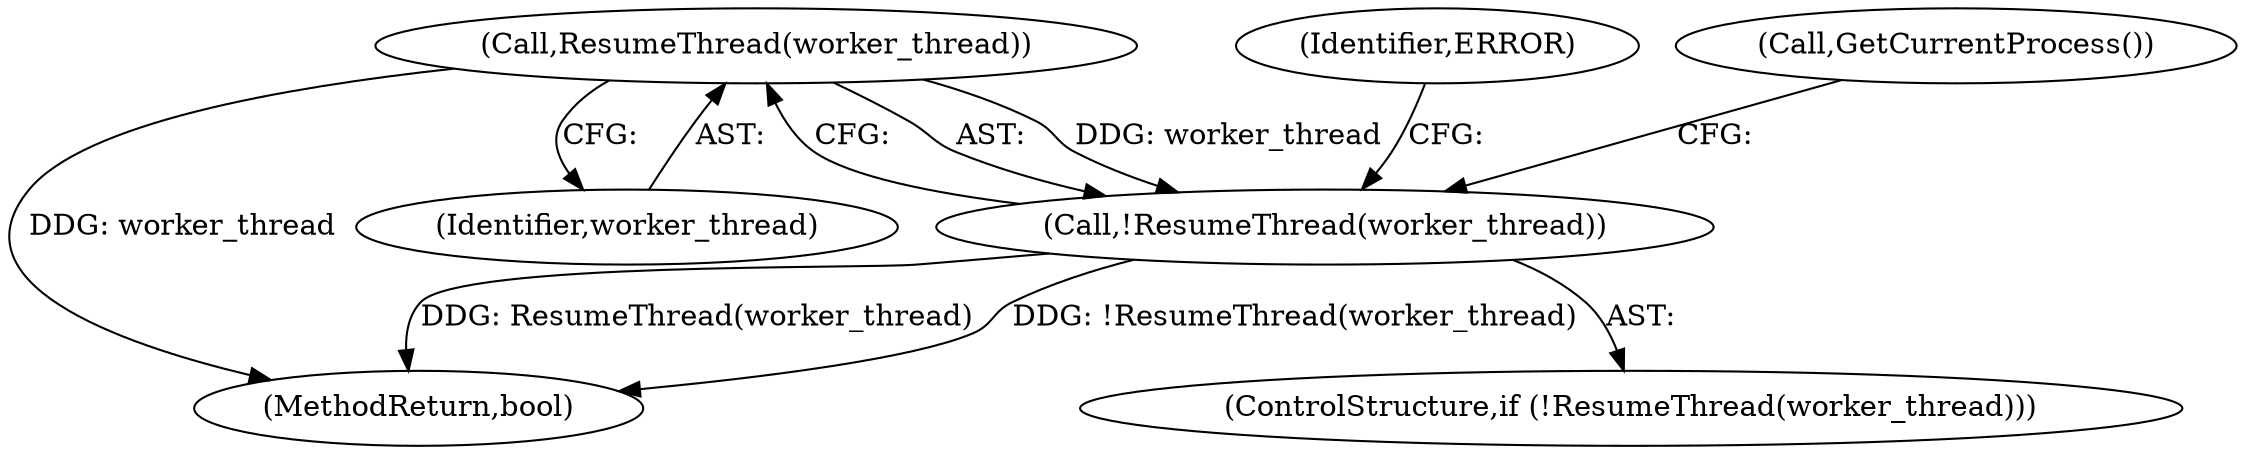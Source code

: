 digraph "0_Chrome_b15c87071f906301bccc824ce013966ca93998c7_19@API" {
"1000221" [label="(Call,ResumeThread(worker_thread))"];
"1000220" [label="(Call,!ResumeThread(worker_thread))"];
"1000219" [label="(ControlStructure,if (!ResumeThread(worker_thread)))"];
"1000220" [label="(Call,!ResumeThread(worker_thread))"];
"1000226" [label="(Identifier,ERROR)"];
"1000264" [label="(MethodReturn,bool)"];
"1000236" [label="(Call,GetCurrentProcess())"];
"1000222" [label="(Identifier,worker_thread)"];
"1000221" [label="(Call,ResumeThread(worker_thread))"];
"1000221" -> "1000220"  [label="AST: "];
"1000221" -> "1000222"  [label="CFG: "];
"1000222" -> "1000221"  [label="AST: "];
"1000220" -> "1000221"  [label="CFG: "];
"1000221" -> "1000264"  [label="DDG: worker_thread"];
"1000221" -> "1000220"  [label="DDG: worker_thread"];
"1000220" -> "1000219"  [label="AST: "];
"1000226" -> "1000220"  [label="CFG: "];
"1000236" -> "1000220"  [label="CFG: "];
"1000220" -> "1000264"  [label="DDG: ResumeThread(worker_thread)"];
"1000220" -> "1000264"  [label="DDG: !ResumeThread(worker_thread)"];
}

